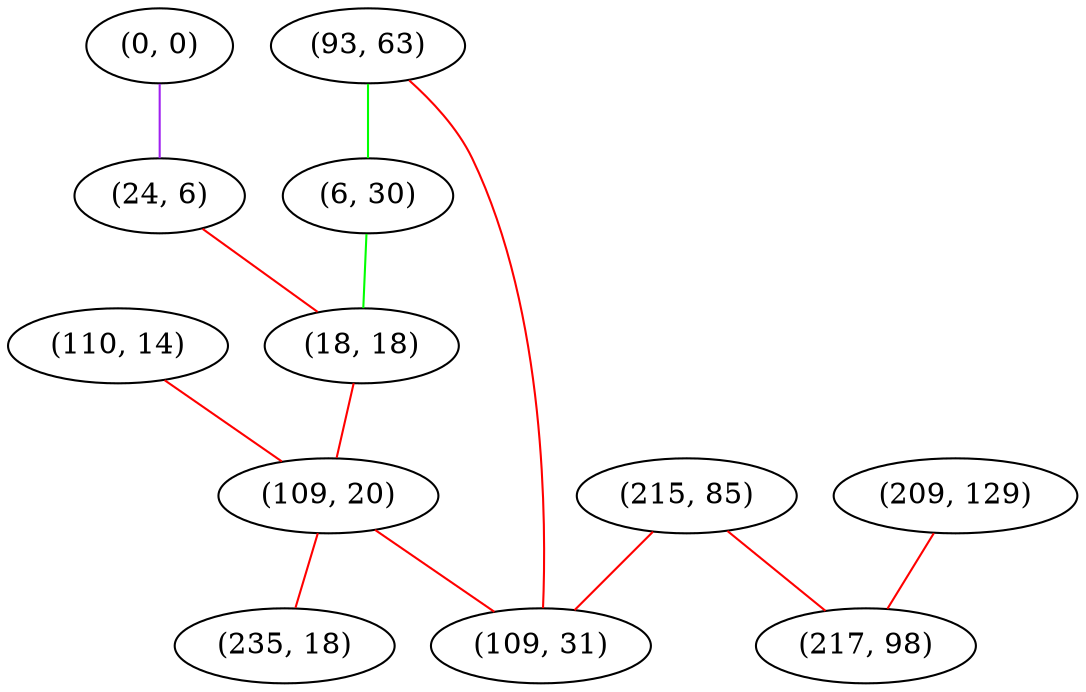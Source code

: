 graph "" {
"(110, 14)";
"(0, 0)";
"(24, 6)";
"(93, 63)";
"(209, 129)";
"(6, 30)";
"(215, 85)";
"(18, 18)";
"(217, 98)";
"(109, 20)";
"(109, 31)";
"(235, 18)";
"(110, 14)" -- "(109, 20)"  [color=red, key=0, weight=1];
"(0, 0)" -- "(24, 6)"  [color=purple, key=0, weight=4];
"(24, 6)" -- "(18, 18)"  [color=red, key=0, weight=1];
"(93, 63)" -- "(109, 31)"  [color=red, key=0, weight=1];
"(93, 63)" -- "(6, 30)"  [color=green, key=0, weight=2];
"(209, 129)" -- "(217, 98)"  [color=red, key=0, weight=1];
"(6, 30)" -- "(18, 18)"  [color=green, key=0, weight=2];
"(215, 85)" -- "(217, 98)"  [color=red, key=0, weight=1];
"(215, 85)" -- "(109, 31)"  [color=red, key=0, weight=1];
"(18, 18)" -- "(109, 20)"  [color=red, key=0, weight=1];
"(109, 20)" -- "(235, 18)"  [color=red, key=0, weight=1];
"(109, 20)" -- "(109, 31)"  [color=red, key=0, weight=1];
}

